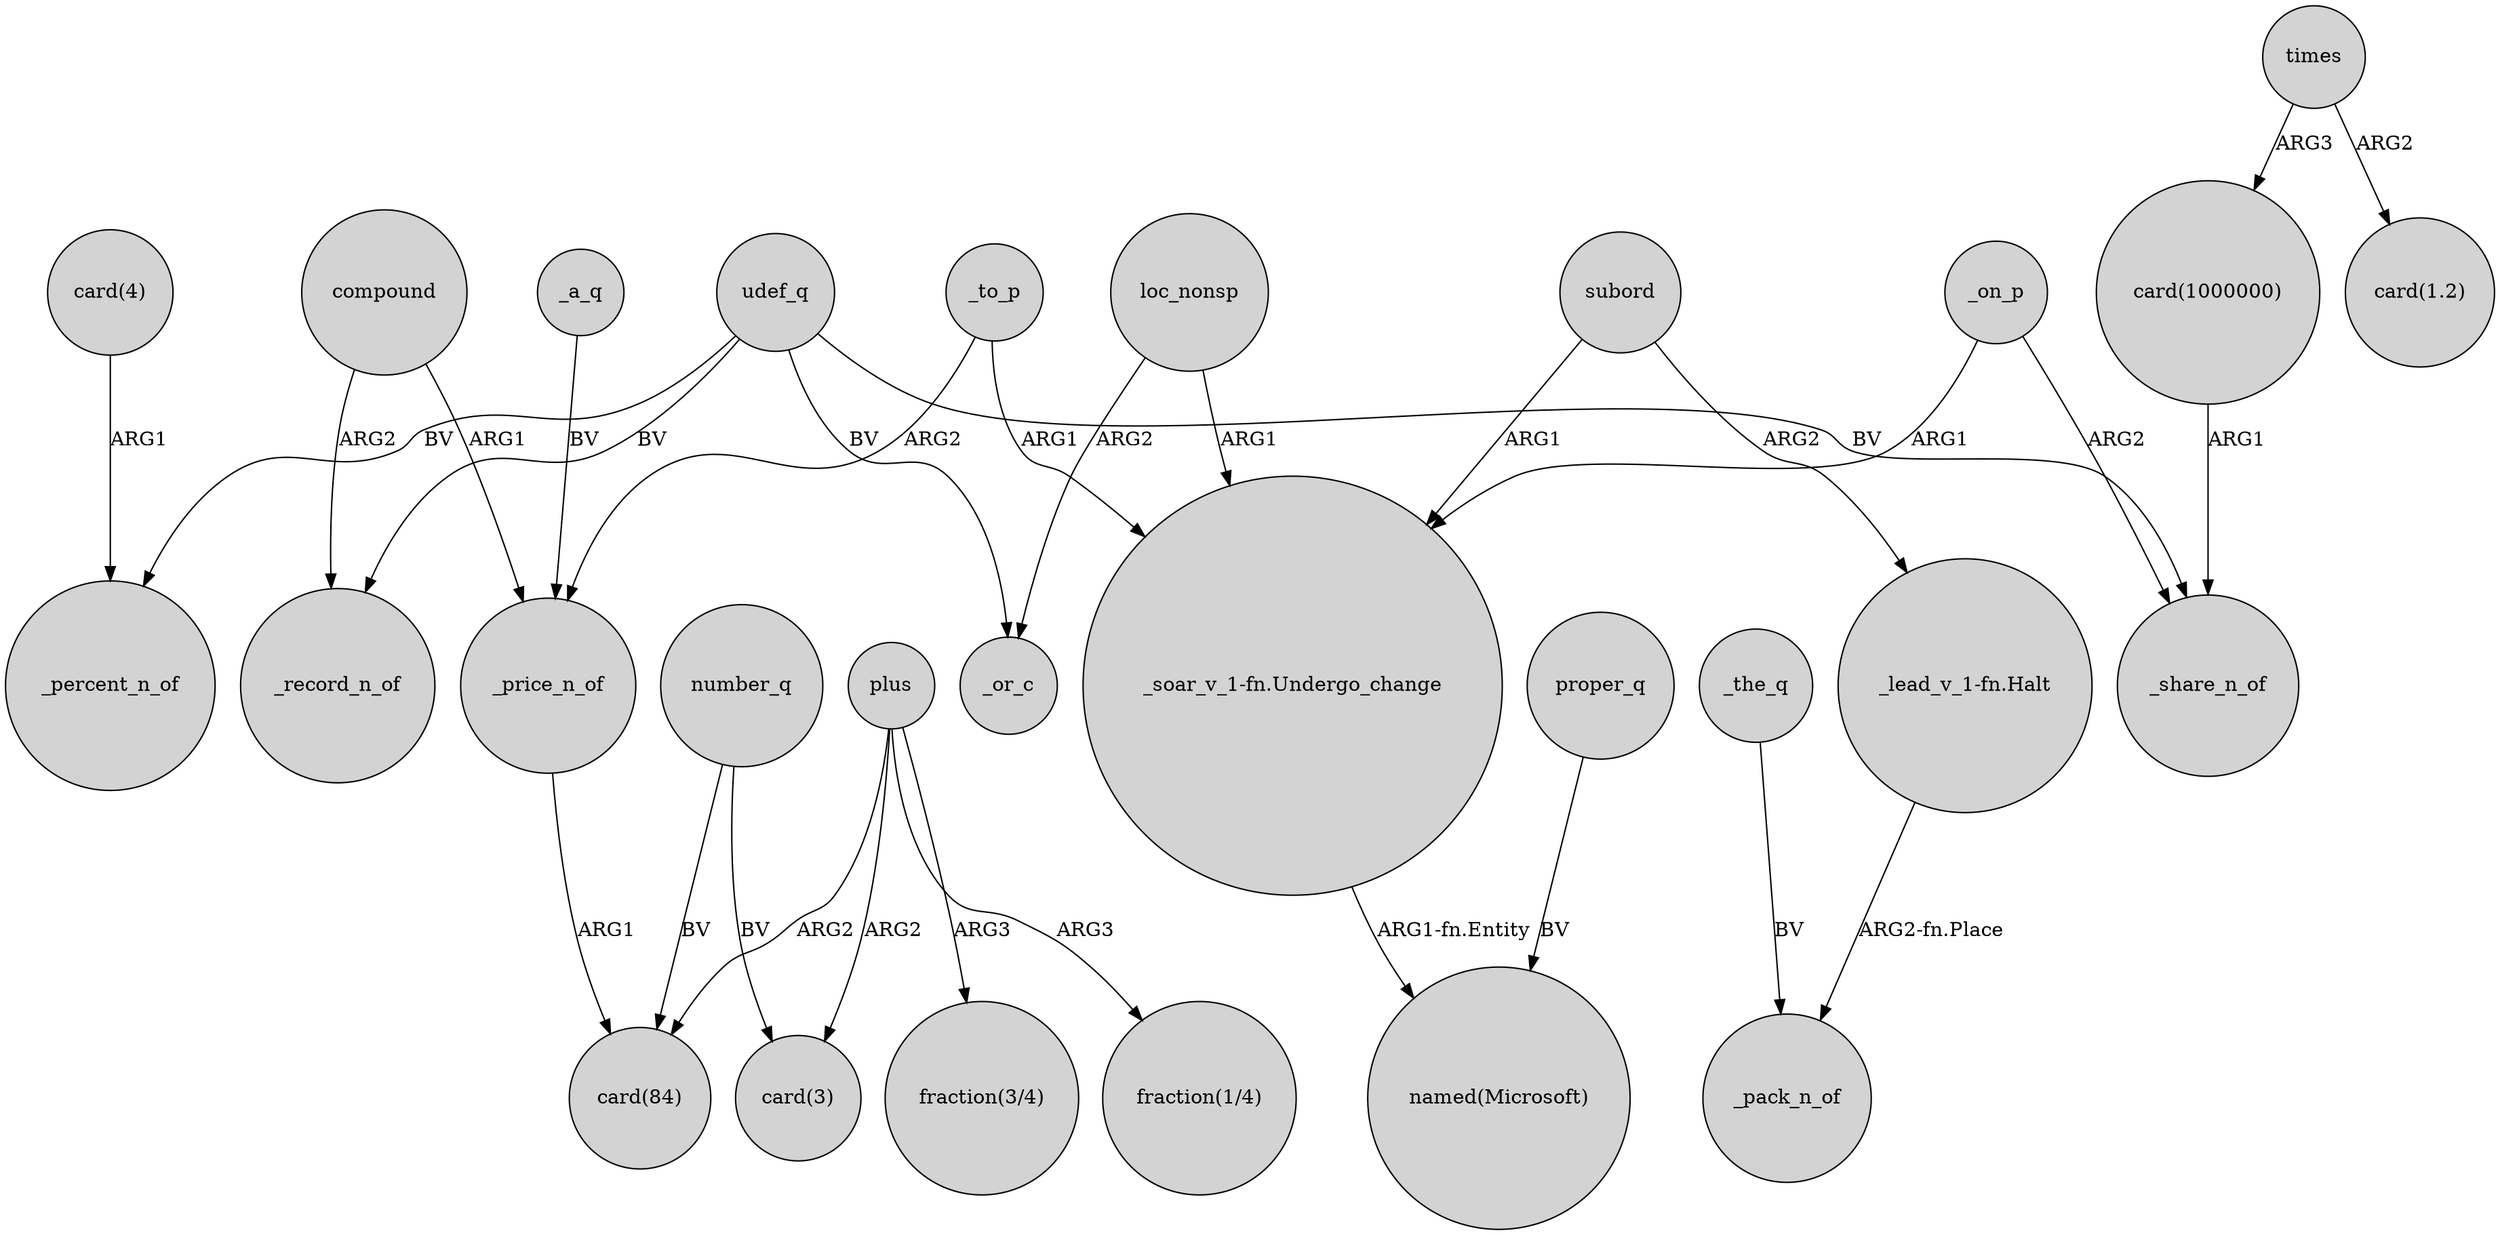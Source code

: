 digraph {
	node [shape=circle style=filled]
	"card(4)" -> _percent_n_of [label=ARG1]
	"_lead_v_1-fn.Halt" -> _pack_n_of [label="ARG2-fn.Place"]
	udef_q -> _record_n_of [label=BV]
	number_q -> "card(84)" [label=BV]
	subord -> "_soar_v_1-fn.Undergo_change" [label=ARG1]
	times -> "card(1.2)" [label=ARG2]
	times -> "card(1000000)" [label=ARG3]
	_to_p -> "_soar_v_1-fn.Undergo_change" [label=ARG1]
	proper_q -> "named(Microsoft)" [label=BV]
	compound -> _record_n_of [label=ARG2]
	udef_q -> _or_c [label=BV]
	plus -> "card(84)" [label=ARG2]
	udef_q -> _percent_n_of [label=BV]
	_on_p -> "_soar_v_1-fn.Undergo_change" [label=ARG1]
	udef_q -> _share_n_of [label=BV]
	_the_q -> _pack_n_of [label=BV]
	plus -> "card(3)" [label=ARG2]
	"_soar_v_1-fn.Undergo_change" -> "named(Microsoft)" [label="ARG1-fn.Entity"]
	loc_nonsp -> "_soar_v_1-fn.Undergo_change" [label=ARG1]
	"card(1000000)" -> _share_n_of [label=ARG1]
	plus -> "fraction(1/4)" [label=ARG3]
	plus -> "fraction(3/4)" [label=ARG3]
	compound -> _price_n_of [label=ARG1]
	number_q -> "card(3)" [label=BV]
	loc_nonsp -> _or_c [label=ARG2]
	subord -> "_lead_v_1-fn.Halt" [label=ARG2]
	_to_p -> _price_n_of [label=ARG2]
	_a_q -> _price_n_of [label=BV]
	_price_n_of -> "card(84)" [label=ARG1]
	_on_p -> _share_n_of [label=ARG2]
}
